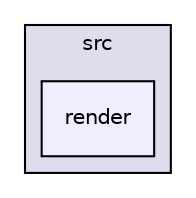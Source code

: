 digraph "/home/cecilia/Documents/Symptogen/src/render" {
  compound=true
  node [ fontsize="10", fontname="Helvetica"];
  edge [ labelfontsize="10", labelfontname="Helvetica"];
  subgraph clusterdir_68267d1309a1af8e8297ef4c3efbcdba {
    graph [ bgcolor="#ddddee", pencolor="black", label="src" fontname="Helvetica", fontsize="10", URL="dir_68267d1309a1af8e8297ef4c3efbcdba.html"]
  dir_e488ee1cea97fb16abdb5ccc78d2123b [shape=box, label="render", style="filled", fillcolor="#eeeeff", pencolor="black", URL="dir_e488ee1cea97fb16abdb5ccc78d2123b.html"];
  }
}
